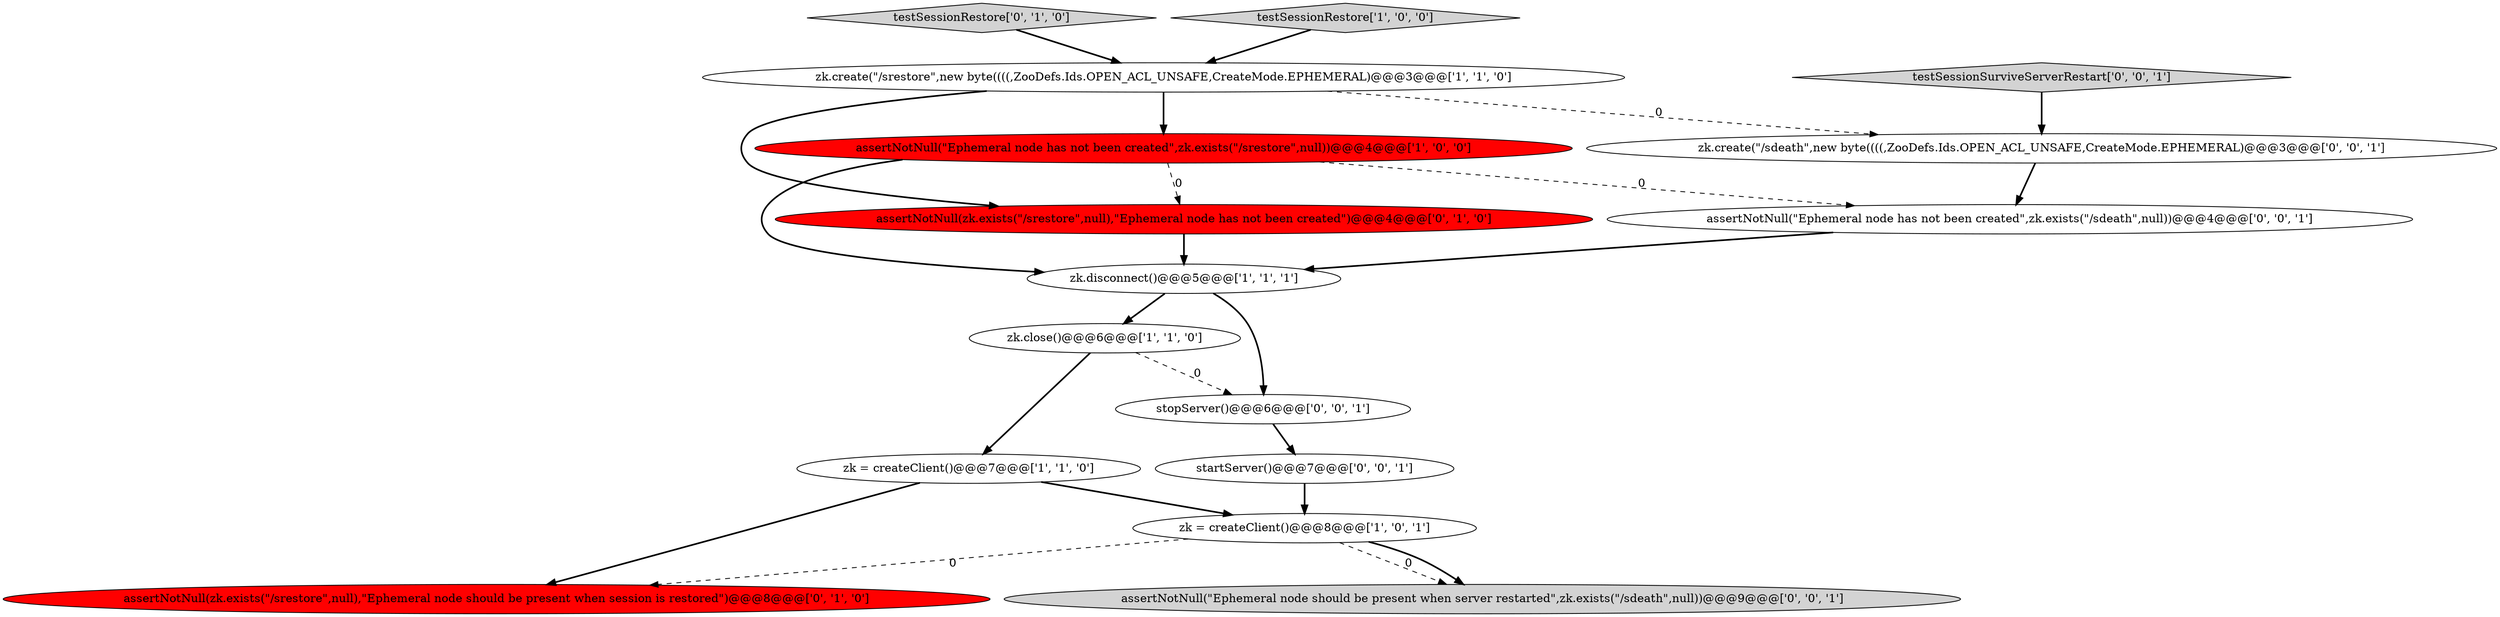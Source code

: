 digraph {
15 [style = filled, label = "assertNotNull(\"Ephemeral node should be present when server restarted\",zk.exists(\"/sdeath\",null))@@@9@@@['0', '0', '1']", fillcolor = lightgray, shape = ellipse image = "AAA0AAABBB3BBB"];
9 [style = filled, label = "testSessionRestore['0', '1', '0']", fillcolor = lightgray, shape = diamond image = "AAA0AAABBB2BBB"];
1 [style = filled, label = "testSessionRestore['1', '0', '0']", fillcolor = lightgray, shape = diamond image = "AAA0AAABBB1BBB"];
3 [style = filled, label = "zk.close()@@@6@@@['1', '1', '0']", fillcolor = white, shape = ellipse image = "AAA0AAABBB1BBB"];
0 [style = filled, label = "zk.create(\"/srestore\",new byte((((,ZooDefs.Ids.OPEN_ACL_UNSAFE,CreateMode.EPHEMERAL)@@@3@@@['1', '1', '0']", fillcolor = white, shape = ellipse image = "AAA0AAABBB1BBB"];
12 [style = filled, label = "zk.create(\"/sdeath\",new byte((((,ZooDefs.Ids.OPEN_ACL_UNSAFE,CreateMode.EPHEMERAL)@@@3@@@['0', '0', '1']", fillcolor = white, shape = ellipse image = "AAA0AAABBB3BBB"];
5 [style = filled, label = "assertNotNull(\"Ephemeral node has not been created\",zk.exists(\"/srestore\",null))@@@4@@@['1', '0', '0']", fillcolor = red, shape = ellipse image = "AAA1AAABBB1BBB"];
6 [style = filled, label = "zk.disconnect()@@@5@@@['1', '1', '1']", fillcolor = white, shape = ellipse image = "AAA0AAABBB1BBB"];
11 [style = filled, label = "assertNotNull(\"Ephemeral node has not been created\",zk.exists(\"/sdeath\",null))@@@4@@@['0', '0', '1']", fillcolor = white, shape = ellipse image = "AAA0AAABBB3BBB"];
14 [style = filled, label = "startServer()@@@7@@@['0', '0', '1']", fillcolor = white, shape = ellipse image = "AAA0AAABBB3BBB"];
13 [style = filled, label = "testSessionSurviveServerRestart['0', '0', '1']", fillcolor = lightgray, shape = diamond image = "AAA0AAABBB3BBB"];
8 [style = filled, label = "assertNotNull(zk.exists(\"/srestore\",null),\"Ephemeral node should be present when session is restored\")@@@8@@@['0', '1', '0']", fillcolor = red, shape = ellipse image = "AAA1AAABBB2BBB"];
7 [style = filled, label = "assertNotNull(zk.exists(\"/srestore\",null),\"Ephemeral node has not been created\")@@@4@@@['0', '1', '0']", fillcolor = red, shape = ellipse image = "AAA1AAABBB2BBB"];
2 [style = filled, label = "zk = createClient()@@@8@@@['1', '0', '1']", fillcolor = white, shape = ellipse image = "AAA0AAABBB1BBB"];
4 [style = filled, label = "zk = createClient()@@@7@@@['1', '1', '0']", fillcolor = white, shape = ellipse image = "AAA0AAABBB1BBB"];
10 [style = filled, label = "stopServer()@@@6@@@['0', '0', '1']", fillcolor = white, shape = ellipse image = "AAA0AAABBB3BBB"];
6->3 [style = bold, label=""];
9->0 [style = bold, label=""];
10->14 [style = bold, label=""];
11->6 [style = bold, label=""];
12->11 [style = bold, label=""];
4->2 [style = bold, label=""];
1->0 [style = bold, label=""];
0->12 [style = dashed, label="0"];
2->8 [style = dashed, label="0"];
3->4 [style = bold, label=""];
0->7 [style = bold, label=""];
2->15 [style = dashed, label="0"];
13->12 [style = bold, label=""];
5->6 [style = bold, label=""];
5->11 [style = dashed, label="0"];
6->10 [style = bold, label=""];
2->15 [style = bold, label=""];
7->6 [style = bold, label=""];
4->8 [style = bold, label=""];
14->2 [style = bold, label=""];
3->10 [style = dashed, label="0"];
5->7 [style = dashed, label="0"];
0->5 [style = bold, label=""];
}
